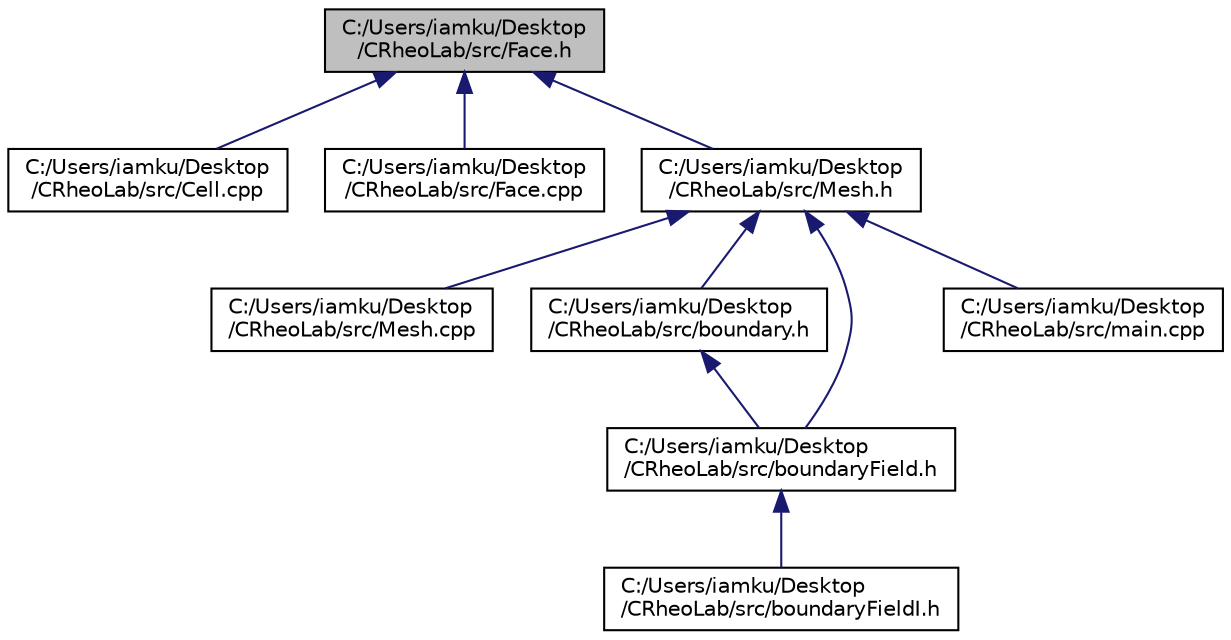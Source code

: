 digraph "C:/Users/iamku/Desktop/CRheoLab/src/Face.h"
{
 // LATEX_PDF_SIZE
  edge [fontname="Helvetica",fontsize="10",labelfontname="Helvetica",labelfontsize="10"];
  node [fontname="Helvetica",fontsize="10",shape=record];
  Node1 [label="C:/Users/iamku/Desktop\l/CRheoLab/src/Face.h",height=0.2,width=0.4,color="black", fillcolor="grey75", style="filled", fontcolor="black",tooltip=" "];
  Node1 -> Node2 [dir="back",color="midnightblue",fontsize="10",style="solid",fontname="Helvetica"];
  Node2 [label="C:/Users/iamku/Desktop\l/CRheoLab/src/Cell.cpp",height=0.2,width=0.4,color="black", fillcolor="white", style="filled",URL="$Cell_8cpp.html",tooltip=" "];
  Node1 -> Node3 [dir="back",color="midnightblue",fontsize="10",style="solid",fontname="Helvetica"];
  Node3 [label="C:/Users/iamku/Desktop\l/CRheoLab/src/Face.cpp",height=0.2,width=0.4,color="black", fillcolor="white", style="filled",URL="$Face_8cpp.html",tooltip=" "];
  Node1 -> Node4 [dir="back",color="midnightblue",fontsize="10",style="solid",fontname="Helvetica"];
  Node4 [label="C:/Users/iamku/Desktop\l/CRheoLab/src/Mesh.h",height=0.2,width=0.4,color="black", fillcolor="white", style="filled",URL="$Mesh_8h.html",tooltip=" "];
  Node4 -> Node5 [dir="back",color="midnightblue",fontsize="10",style="solid",fontname="Helvetica"];
  Node5 [label="C:/Users/iamku/Desktop\l/CRheoLab/src/Mesh.cpp",height=0.2,width=0.4,color="black", fillcolor="white", style="filled",URL="$Mesh_8cpp.html",tooltip=" "];
  Node4 -> Node6 [dir="back",color="midnightblue",fontsize="10",style="solid",fontname="Helvetica"];
  Node6 [label="C:/Users/iamku/Desktop\l/CRheoLab/src/boundary.h",height=0.2,width=0.4,color="black", fillcolor="white", style="filled",URL="$boundary_8h.html",tooltip=" "];
  Node6 -> Node7 [dir="back",color="midnightblue",fontsize="10",style="solid",fontname="Helvetica"];
  Node7 [label="C:/Users/iamku/Desktop\l/CRheoLab/src/boundaryField.h",height=0.2,width=0.4,color="black", fillcolor="white", style="filled",URL="$boundaryField_8h.html",tooltip=" "];
  Node7 -> Node8 [dir="back",color="midnightblue",fontsize="10",style="solid",fontname="Helvetica"];
  Node8 [label="C:/Users/iamku/Desktop\l/CRheoLab/src/boundaryFieldI.h",height=0.2,width=0.4,color="black", fillcolor="white", style="filled",URL="$boundaryFieldI_8h.html",tooltip=" "];
  Node4 -> Node7 [dir="back",color="midnightblue",fontsize="10",style="solid",fontname="Helvetica"];
  Node4 -> Node9 [dir="back",color="midnightblue",fontsize="10",style="solid",fontname="Helvetica"];
  Node9 [label="C:/Users/iamku/Desktop\l/CRheoLab/src/main.cpp",height=0.2,width=0.4,color="black", fillcolor="white", style="filled",URL="$main_8cpp.html",tooltip=" "];
}
